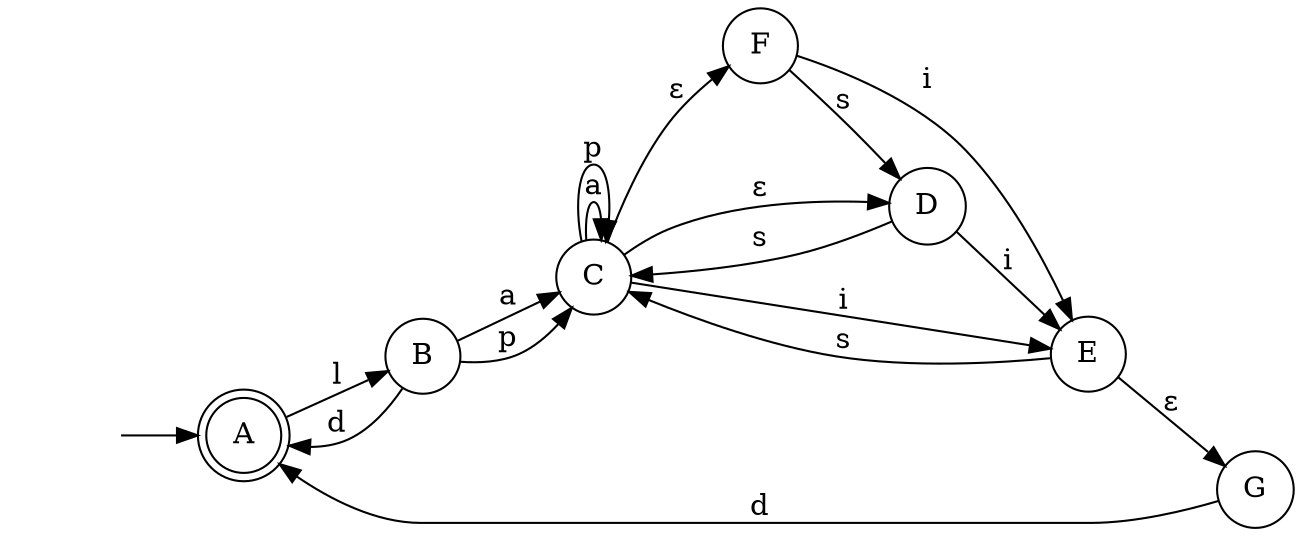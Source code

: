 digraph "Automato 2" {
	graph [rankdir=LR]
	"" [label="" shape=plaintext]
	A [label=A shape=doublecircle]
	G [label=G shape=circle]
	D [label=D shape=circle]
	B [label=B shape=circle]
	E [label=E shape=circle]
	C [label=C shape=circle]
	F [label=F shape=circle]
	"" -> A [label=""]
	A -> B [label=l]
	B -> C [label=p]
	B -> C [label=a]
	B -> A [label=d]
	C -> F [label="ε"]
	C -> D [label="ε"]
	C -> E [label=i]
	C -> C [label=a]
	C -> C [label=p]
	D -> C [label=s]
	D -> E [label=i]
	E -> C [label=s]
	E -> G [label="ε"]
	F -> E [label=i]
	F -> D [label=s]
	G -> A [label=d]
}
